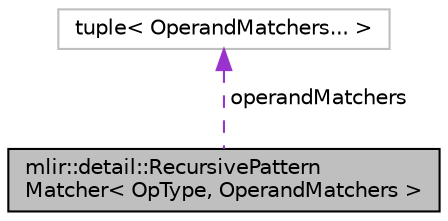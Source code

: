 digraph "mlir::detail::RecursivePatternMatcher&lt; OpType, OperandMatchers &gt;"
{
  bgcolor="transparent";
  edge [fontname="Helvetica",fontsize="10",labelfontname="Helvetica",labelfontsize="10"];
  node [fontname="Helvetica",fontsize="10",shape=record];
  Node1 [label="mlir::detail::RecursivePattern\lMatcher\< OpType, OperandMatchers \>",height=0.2,width=0.4,color="black", fillcolor="grey75", style="filled", fontcolor="black"];
  Node2 -> Node1 [dir="back",color="darkorchid3",fontsize="10",style="dashed",label=" operandMatchers" ,fontname="Helvetica"];
  Node2 [label="tuple\< OperandMatchers... \>",height=0.2,width=0.4,color="grey75"];
}
